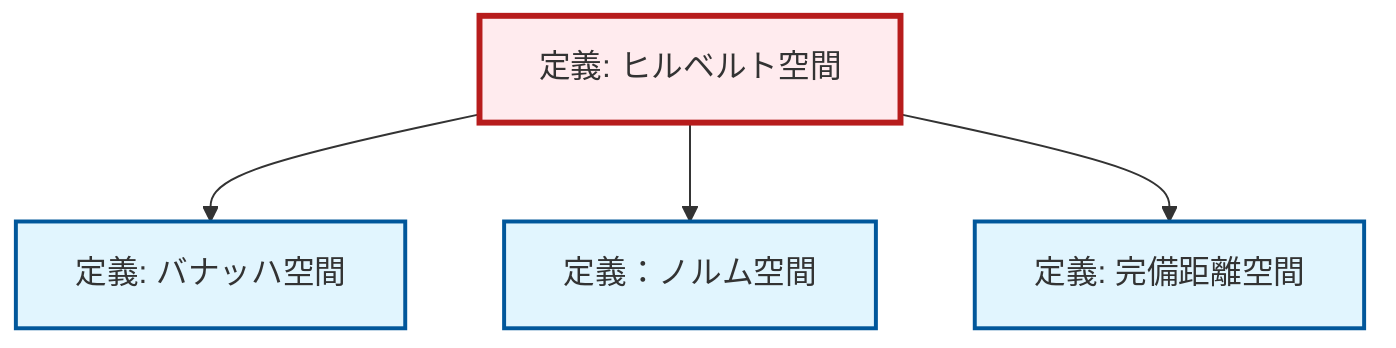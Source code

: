 graph TD
    classDef definition fill:#e1f5fe,stroke:#01579b,stroke-width:2px
    classDef theorem fill:#f3e5f5,stroke:#4a148c,stroke-width:2px
    classDef axiom fill:#fff3e0,stroke:#e65100,stroke-width:2px
    classDef example fill:#e8f5e9,stroke:#1b5e20,stroke-width:2px
    classDef current fill:#ffebee,stroke:#b71c1c,stroke-width:3px
    def-hilbert-space["定義: ヒルベルト空間"]:::definition
    def-banach-space["定義: バナッハ空間"]:::definition
    def-normed-vector-space["定義：ノルム空間"]:::definition
    def-complete-metric-space["定義: 完備距離空間"]:::definition
    def-hilbert-space --> def-banach-space
    def-hilbert-space --> def-normed-vector-space
    def-hilbert-space --> def-complete-metric-space
    class def-hilbert-space current